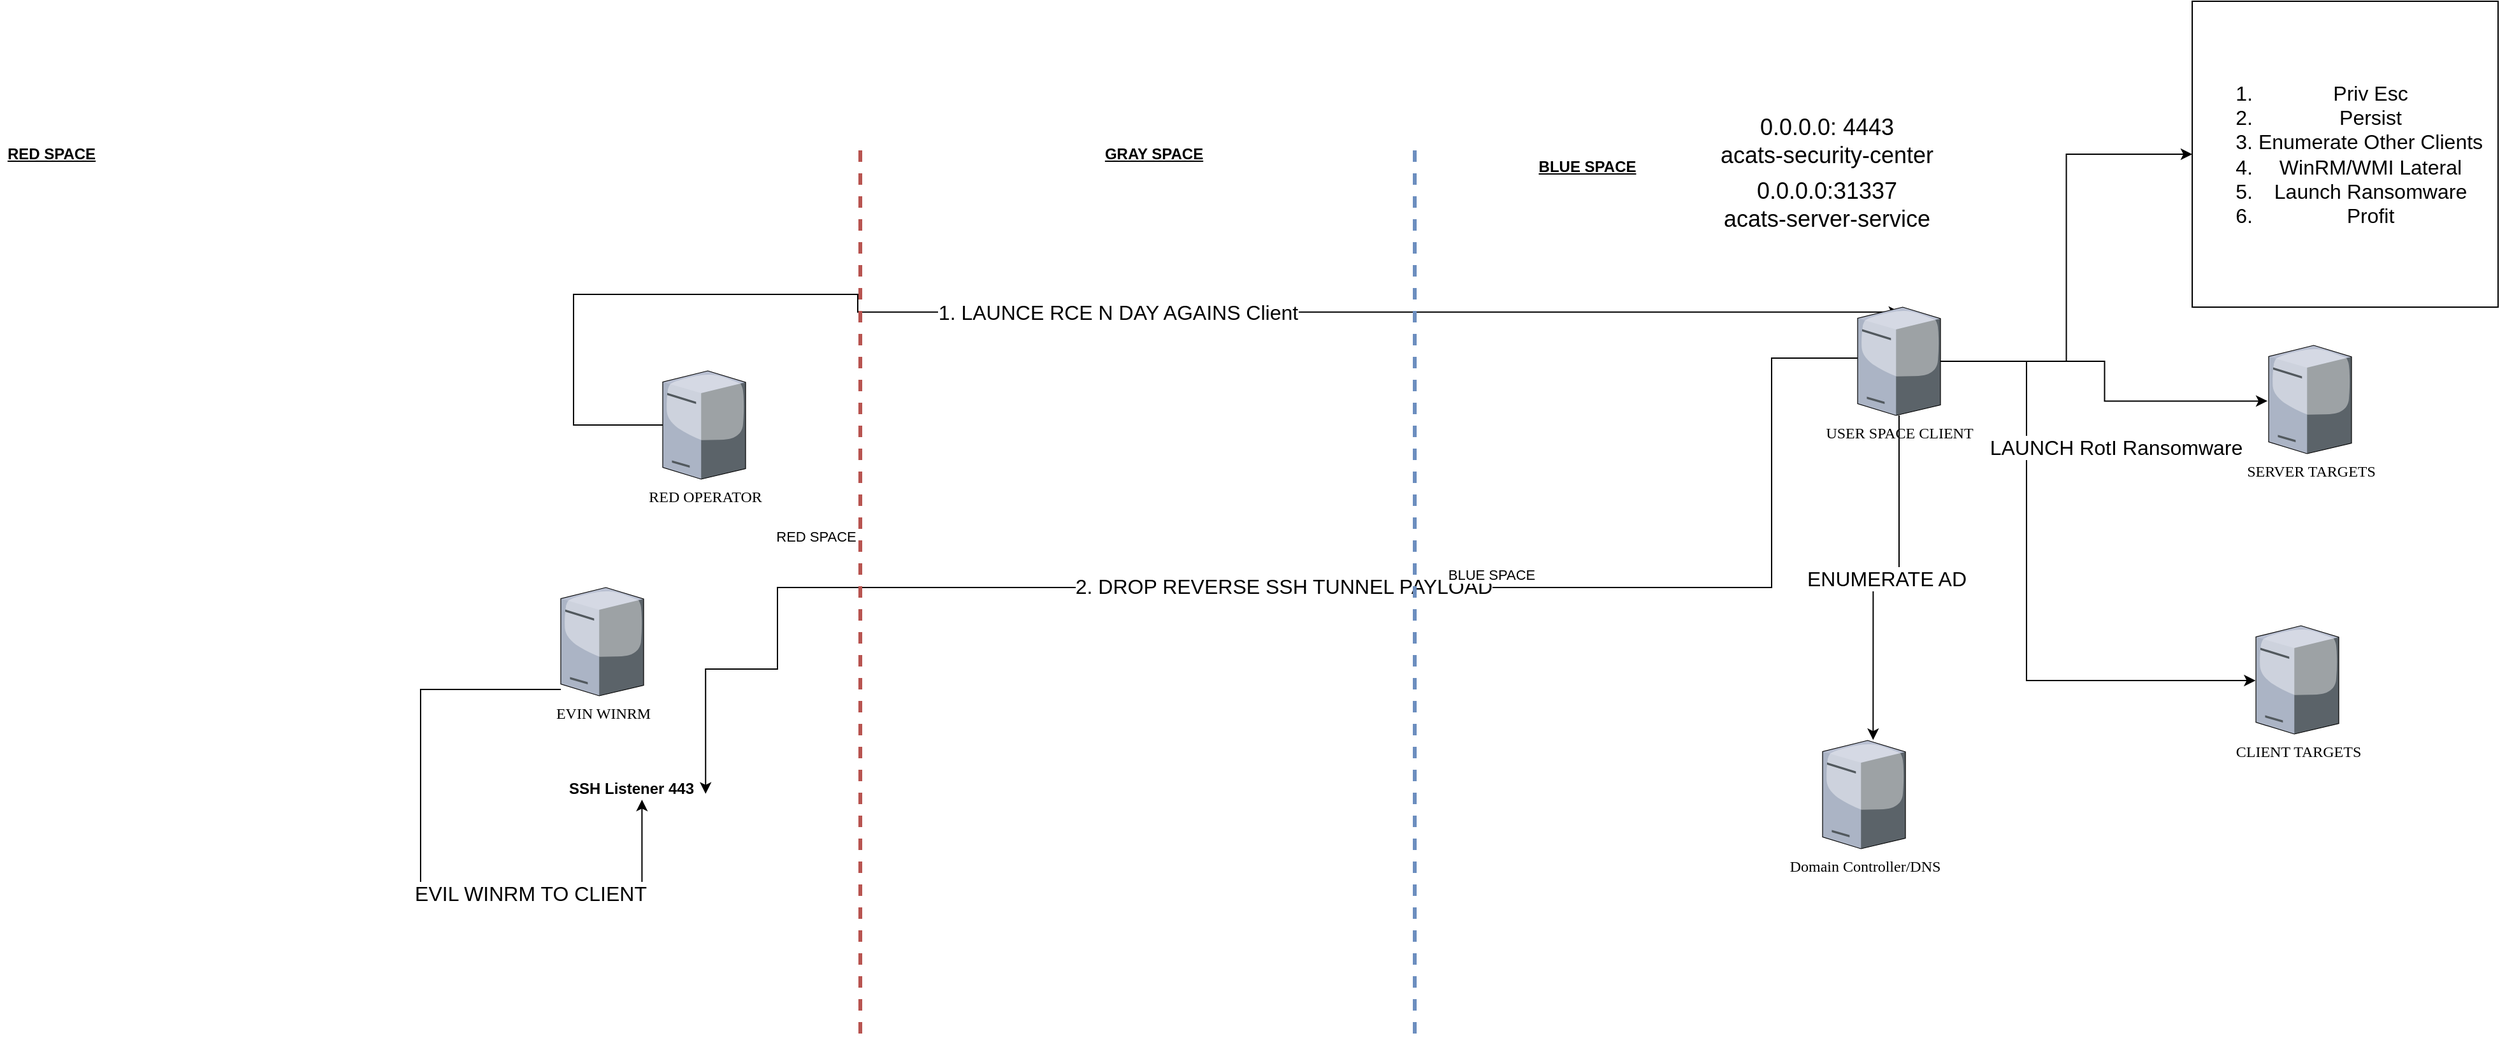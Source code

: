 <mxfile version="18.2.0" type="github">
  <diagram name="Page-1" id="822b0af5-4adb-64df-f703-e8dfc1f81529">
    <mxGraphModel dx="1209" dy="1623" grid="1" gridSize="10" guides="1" tooltips="1" connect="1" arrows="1" fold="1" page="1" pageScale="1" pageWidth="1100" pageHeight="850" background="none" math="0" shadow="0">
      <root>
        <mxCell id="0" />
        <mxCell id="1" parent="0" />
        <mxCell id="RFylFYcMgzvB_SiACx0m-14" value="&lt;span style=&quot;font-size: 16px;&quot;&gt;1. LAUNCE RCE N DAY AGAINS Client&lt;/span&gt;" style="edgeStyle=orthogonalEdgeStyle;rounded=0;orthogonalLoop=1;jettySize=auto;html=1;entryX=0.513;entryY=0.046;entryDx=0;entryDy=0;entryPerimeter=0;" parent="1" source="7d933b09d9755ecc-9" target="PxHm3q9xVwT1R9bie0Qp-13" edge="1">
          <mxGeometry relative="1" as="geometry">
            <Array as="points">
              <mxPoint x="660" y="283" />
              <mxPoint x="660" y="180" />
              <mxPoint x="883" y="180" />
              <mxPoint x="883" y="194" />
            </Array>
          </mxGeometry>
        </mxCell>
        <mxCell id="7d933b09d9755ecc-9" value="RED OPERATOR&lt;br&gt;" style="verticalLabelPosition=bottom;aspect=fixed;html=1;verticalAlign=top;strokeColor=none;shape=mxgraph.citrix.tower_server;rounded=0;shadow=0;comic=0;fontFamily=Verdana;" parent="1" vertex="1">
          <mxGeometry x="730" y="240" width="65" height="85" as="geometry" />
        </mxCell>
        <mxCell id="X1wk0u_74s1iWXVyHImm-8" value="EVIL WINRM TO CLIENT" style="edgeStyle=orthogonalEdgeStyle;rounded=0;orthogonalLoop=1;jettySize=auto;html=1;entryX=0.579;entryY=0.95;entryDx=0;entryDy=0;entryPerimeter=0;fontSize=16;" edge="1" parent="1" source="7d933b09d9755ecc-34" target="X1wk0u_74s1iWXVyHImm-4">
          <mxGeometry x="0.377" relative="1" as="geometry">
            <Array as="points">
              <mxPoint x="603" y="490" />
              <mxPoint x="540" y="490" />
              <mxPoint x="540" y="650" />
              <mxPoint x="714" y="650" />
            </Array>
            <mxPoint as="offset" />
          </mxGeometry>
        </mxCell>
        <mxCell id="7d933b09d9755ecc-34" value="EVIN WINRM" style="verticalLabelPosition=bottom;aspect=fixed;html=1;verticalAlign=top;strokeColor=none;shape=mxgraph.citrix.tower_server;rounded=0;shadow=0;comic=0;fontFamily=Verdana;" parent="1" vertex="1">
          <mxGeometry x="650" y="410" width="65" height="85" as="geometry" />
        </mxCell>
        <mxCell id="7d933b09d9755ecc-38" value="SERVER TARGETS" style="verticalLabelPosition=bottom;aspect=fixed;html=1;verticalAlign=top;strokeColor=none;shape=mxgraph.citrix.tower_server;rounded=0;shadow=0;comic=0;fontFamily=Verdana;" parent="1" vertex="1">
          <mxGeometry x="1990" y="220" width="65" height="85" as="geometry" />
        </mxCell>
        <mxCell id="PxHm3q9xVwT1R9bie0Qp-8" value="Domain Controller/DNS" style="verticalLabelPosition=bottom;aspect=fixed;html=1;verticalAlign=top;strokeColor=none;shape=mxgraph.citrix.tower_server;rounded=0;shadow=0;comic=0;fontFamily=Verdana;" parent="1" vertex="1">
          <mxGeometry x="1640" y="530" width="65" height="85" as="geometry" />
        </mxCell>
        <mxCell id="X1wk0u_74s1iWXVyHImm-5" style="edgeStyle=orthogonalEdgeStyle;rounded=0;orthogonalLoop=1;jettySize=auto;html=1;fontStyle=1;entryX=1.033;entryY=0.717;entryDx=0;entryDy=0;entryPerimeter=0;" edge="1" parent="1" source="PxHm3q9xVwT1R9bie0Qp-13" target="X1wk0u_74s1iWXVyHImm-4">
          <mxGeometry relative="1" as="geometry">
            <mxPoint x="270" y="500" as="targetPoint" />
            <Array as="points">
              <mxPoint x="1600" y="230" />
              <mxPoint x="1600" y="410" />
              <mxPoint x="820" y="410" />
              <mxPoint x="820" y="474" />
              <mxPoint x="764" y="474" />
            </Array>
          </mxGeometry>
        </mxCell>
        <mxCell id="X1wk0u_74s1iWXVyHImm-6" value="&lt;span style=&quot;font-size: 16px;&quot;&gt;2. DROP REVERSE SSH TUNNEL PAYLOAD&lt;/span&gt;" style="edgeLabel;html=1;align=center;verticalAlign=middle;resizable=0;points=[];fontSize=16;" vertex="1" connectable="0" parent="X1wk0u_74s1iWXVyHImm-5">
          <mxGeometry x="0.013" y="-1" relative="1" as="geometry">
            <mxPoint as="offset" />
          </mxGeometry>
        </mxCell>
        <mxCell id="X1wk0u_74s1iWXVyHImm-9" value="ENUMERATE AD" style="edgeStyle=orthogonalEdgeStyle;rounded=0;orthogonalLoop=1;jettySize=auto;html=1;entryX=0.61;entryY=-0.004;entryDx=0;entryDy=0;entryPerimeter=0;fontSize=16;" edge="1" parent="1" source="PxHm3q9xVwT1R9bie0Qp-13" target="PxHm3q9xVwT1R9bie0Qp-8">
          <mxGeometry relative="1" as="geometry" />
        </mxCell>
        <mxCell id="X1wk0u_74s1iWXVyHImm-10" style="edgeStyle=orthogonalEdgeStyle;rounded=0;orthogonalLoop=1;jettySize=auto;html=1;entryX=-0.015;entryY=0.514;entryDx=0;entryDy=0;entryPerimeter=0;fontSize=16;" edge="1" parent="1" source="PxHm3q9xVwT1R9bie0Qp-13" target="7d933b09d9755ecc-38">
          <mxGeometry relative="1" as="geometry" />
        </mxCell>
        <mxCell id="X1wk0u_74s1iWXVyHImm-11" value="LAUNCH RotI Ransomware" style="edgeStyle=orthogonalEdgeStyle;rounded=0;orthogonalLoop=1;jettySize=auto;html=1;entryX=-0.005;entryY=0.506;entryDx=0;entryDy=0;entryPerimeter=0;fontSize=16;" edge="1" parent="1" source="PxHm3q9xVwT1R9bie0Qp-13" target="RFylFYcMgzvB_SiACx0m-3">
          <mxGeometry x="-0.458" y="70" relative="1" as="geometry">
            <Array as="points">
              <mxPoint x="1800" y="233" />
              <mxPoint x="1800" y="483" />
            </Array>
            <mxPoint as="offset" />
          </mxGeometry>
        </mxCell>
        <mxCell id="X1wk0u_74s1iWXVyHImm-12" style="edgeStyle=orthogonalEdgeStyle;rounded=0;orthogonalLoop=1;jettySize=auto;html=1;fontSize=16;" edge="1" parent="1" source="PxHm3q9xVwT1R9bie0Qp-13" target="X1wk0u_74s1iWXVyHImm-13">
          <mxGeometry relative="1" as="geometry">
            <mxPoint x="1780" y="140" as="targetPoint" />
          </mxGeometry>
        </mxCell>
        <mxCell id="PxHm3q9xVwT1R9bie0Qp-13" value="USER SPACE CLIENT" style="verticalLabelPosition=bottom;aspect=fixed;html=1;verticalAlign=top;strokeColor=none;shape=mxgraph.citrix.tower_server;rounded=0;shadow=0;comic=0;fontFamily=Verdana;" parent="1" vertex="1">
          <mxGeometry x="1667.5" y="190" width="65" height="85" as="geometry" />
        </mxCell>
        <mxCell id="PxHm3q9xVwT1R9bie0Qp-15" value="0.0.0.0: 4443&lt;br&gt;acats-security-center" style="text;html=1;align=center;verticalAlign=middle;resizable=0;points=[];autosize=1;strokeColor=none;fillColor=none;fontSize=18;" parent="1" vertex="1">
          <mxGeometry x="1552.5" y="35" width="180" height="50" as="geometry" />
        </mxCell>
        <mxCell id="PxHm3q9xVwT1R9bie0Qp-16" value="0.0.0.0:31337&lt;br&gt;acats-server-service" style="text;html=1;align=center;verticalAlign=middle;resizable=0;points=[];autosize=1;strokeColor=none;fillColor=none;fontSize=18;" parent="1" vertex="1">
          <mxGeometry x="1552.5" y="85" width="180" height="50" as="geometry" />
        </mxCell>
        <mxCell id="RFylFYcMgzvB_SiACx0m-2" value="RED SPACE" style="endArrow=none;dashed=1;html=1;rounded=0;fillColor=#f8cecc;strokeColor=#b85450;strokeWidth=3;" parent="1" edge="1">
          <mxGeometry x="0.114" y="35" width="50" height="50" relative="1" as="geometry">
            <mxPoint x="885" y="760" as="sourcePoint" />
            <mxPoint x="885" y="60" as="targetPoint" />
            <mxPoint as="offset" />
          </mxGeometry>
        </mxCell>
        <mxCell id="RFylFYcMgzvB_SiACx0m-3" value="CLIENT TARGETS" style="verticalLabelPosition=bottom;aspect=fixed;html=1;verticalAlign=top;strokeColor=none;shape=mxgraph.citrix.tower_server;rounded=0;shadow=0;comic=0;fontFamily=Verdana;" parent="1" vertex="1">
          <mxGeometry x="1980" y="440" width="65" height="85" as="geometry" />
        </mxCell>
        <mxCell id="RFylFYcMgzvB_SiACx0m-10" value="BLUE SPACE" style="endArrow=none;dashed=1;html=1;rounded=0;fillColor=#dae8fc;strokeColor=#6c8ebf;strokeWidth=3;" parent="1" edge="1">
          <mxGeometry x="0.029" y="-60" width="50" height="50" relative="1" as="geometry">
            <mxPoint x="1320" y="760" as="sourcePoint" />
            <mxPoint x="1320" y="60" as="targetPoint" />
            <mxPoint as="offset" />
          </mxGeometry>
        </mxCell>
        <mxCell id="RFylFYcMgzvB_SiACx0m-11" value="&lt;b&gt;&lt;u&gt;GRAY SPACE&lt;/u&gt;&lt;/b&gt;" style="text;html=1;align=center;verticalAlign=middle;resizable=0;points=[];autosize=1;strokeColor=none;fillColor=none;" parent="1" vertex="1">
          <mxGeometry x="1070" y="60" width="90" height="20" as="geometry" />
        </mxCell>
        <mxCell id="RFylFYcMgzvB_SiACx0m-12" value="&lt;b&gt;&lt;u&gt;RED SPACE&lt;/u&gt;&lt;/b&gt;" style="text;html=1;align=center;verticalAlign=middle;resizable=0;points=[];autosize=1;strokeColor=none;fillColor=none;" parent="1" vertex="1">
          <mxGeometry x="210" y="60" width="80" height="20" as="geometry" />
        </mxCell>
        <mxCell id="RFylFYcMgzvB_SiACx0m-13" value="&lt;b&gt;&lt;u&gt;BLUE SPACE&lt;/u&gt;&lt;/b&gt;" style="text;html=1;align=center;verticalAlign=middle;resizable=0;points=[];autosize=1;strokeColor=none;fillColor=none;" parent="1" vertex="1">
          <mxGeometry x="1410" y="70" width="90" height="20" as="geometry" />
        </mxCell>
        <mxCell id="X1wk0u_74s1iWXVyHImm-4" value="&lt;b&gt;SSH Listener 443&lt;/b&gt;" style="text;html=1;align=center;verticalAlign=middle;resizable=0;points=[];autosize=1;strokeColor=none;fillColor=none;" vertex="1" parent="1">
          <mxGeometry x="650" y="557.5" width="110" height="20" as="geometry" />
        </mxCell>
        <mxCell id="X1wk0u_74s1iWXVyHImm-13" value="&lt;ol&gt;&lt;li&gt;Priv Esc&lt;/li&gt;&lt;li&gt;Persist&lt;br&gt;&lt;/li&gt;&lt;li&gt;Enumerate Other Clients&lt;/li&gt;&lt;li&gt;WinRM/WMI Lateral&lt;/li&gt;&lt;li&gt;Launch Ransomware&lt;/li&gt;&lt;li&gt;Profit&lt;/li&gt;&lt;/ol&gt;" style="whiteSpace=wrap;html=1;aspect=fixed;fontSize=16;" vertex="1" parent="1">
          <mxGeometry x="1930" y="-50" width="240" height="240" as="geometry" />
        </mxCell>
      </root>
    </mxGraphModel>
  </diagram>
</mxfile>
